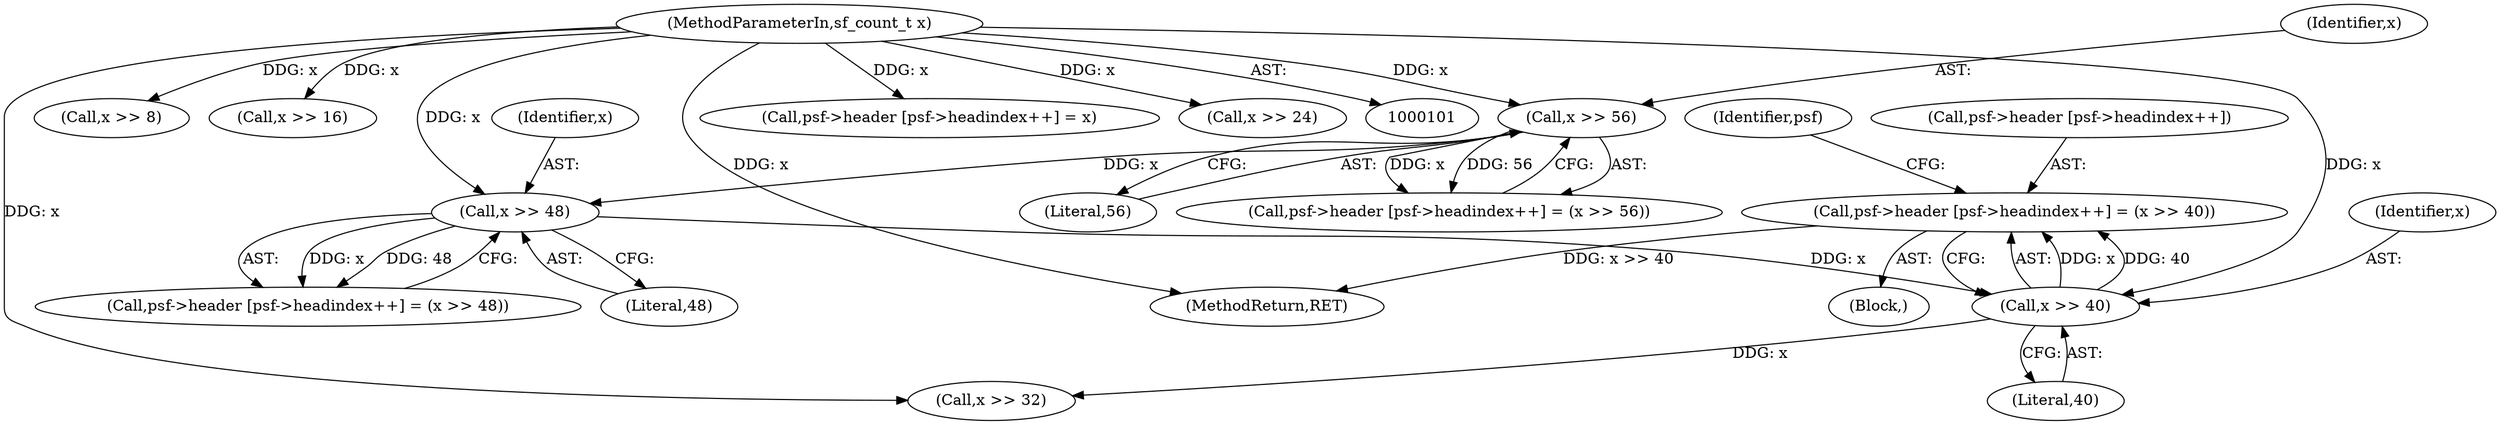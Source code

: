digraph "1_libsndfile_708e996c87c5fae77b104ccfeb8f6db784c32074_2@pointer" {
"1000141" [label="(Call,psf->header [psf->headindex++] = (x >> 40))"];
"1000150" [label="(Call,x >> 40)"];
"1000138" [label="(Call,x >> 48)"];
"1000126" [label="(Call,x >> 56)"];
"1000103" [label="(MethodParameterIn,sf_count_t x)"];
"1000139" [label="(Identifier,x)"];
"1000126" [label="(Call,x >> 56)"];
"1000198" [label="(Call,x >> 8)"];
"1000128" [label="(Literal,56)"];
"1000151" [label="(Identifier,x)"];
"1000186" [label="(Call,x >> 16)"];
"1000117" [label="(Call,psf->header [psf->headindex++] = (x >> 56))"];
"1000141" [label="(Call,psf->header [psf->headindex++] = (x >> 40))"];
"1000140" [label="(Literal,48)"];
"1000142" [label="(Call,psf->header [psf->headindex++])"];
"1000156" [label="(Identifier,psf)"];
"1000138" [label="(Call,x >> 48)"];
"1000211" [label="(MethodReturn,RET)"];
"1000129" [label="(Call,psf->header [psf->headindex++] = (x >> 48))"];
"1000162" [label="(Call,x >> 32)"];
"1000127" [label="(Identifier,x)"];
"1000103" [label="(MethodParameterIn,sf_count_t x)"];
"1000116" [label="(Block,)"];
"1000201" [label="(Call,psf->header [psf->headindex++] = x)"];
"1000174" [label="(Call,x >> 24)"];
"1000152" [label="(Literal,40)"];
"1000150" [label="(Call,x >> 40)"];
"1000141" -> "1000116"  [label="AST: "];
"1000141" -> "1000150"  [label="CFG: "];
"1000142" -> "1000141"  [label="AST: "];
"1000150" -> "1000141"  [label="AST: "];
"1000156" -> "1000141"  [label="CFG: "];
"1000141" -> "1000211"  [label="DDG: x >> 40"];
"1000150" -> "1000141"  [label="DDG: x"];
"1000150" -> "1000141"  [label="DDG: 40"];
"1000150" -> "1000152"  [label="CFG: "];
"1000151" -> "1000150"  [label="AST: "];
"1000152" -> "1000150"  [label="AST: "];
"1000138" -> "1000150"  [label="DDG: x"];
"1000103" -> "1000150"  [label="DDG: x"];
"1000150" -> "1000162"  [label="DDG: x"];
"1000138" -> "1000129"  [label="AST: "];
"1000138" -> "1000140"  [label="CFG: "];
"1000139" -> "1000138"  [label="AST: "];
"1000140" -> "1000138"  [label="AST: "];
"1000129" -> "1000138"  [label="CFG: "];
"1000138" -> "1000129"  [label="DDG: x"];
"1000138" -> "1000129"  [label="DDG: 48"];
"1000126" -> "1000138"  [label="DDG: x"];
"1000103" -> "1000138"  [label="DDG: x"];
"1000126" -> "1000117"  [label="AST: "];
"1000126" -> "1000128"  [label="CFG: "];
"1000127" -> "1000126"  [label="AST: "];
"1000128" -> "1000126"  [label="AST: "];
"1000117" -> "1000126"  [label="CFG: "];
"1000126" -> "1000117"  [label="DDG: x"];
"1000126" -> "1000117"  [label="DDG: 56"];
"1000103" -> "1000126"  [label="DDG: x"];
"1000103" -> "1000101"  [label="AST: "];
"1000103" -> "1000211"  [label="DDG: x"];
"1000103" -> "1000162"  [label="DDG: x"];
"1000103" -> "1000174"  [label="DDG: x"];
"1000103" -> "1000186"  [label="DDG: x"];
"1000103" -> "1000198"  [label="DDG: x"];
"1000103" -> "1000201"  [label="DDG: x"];
}

